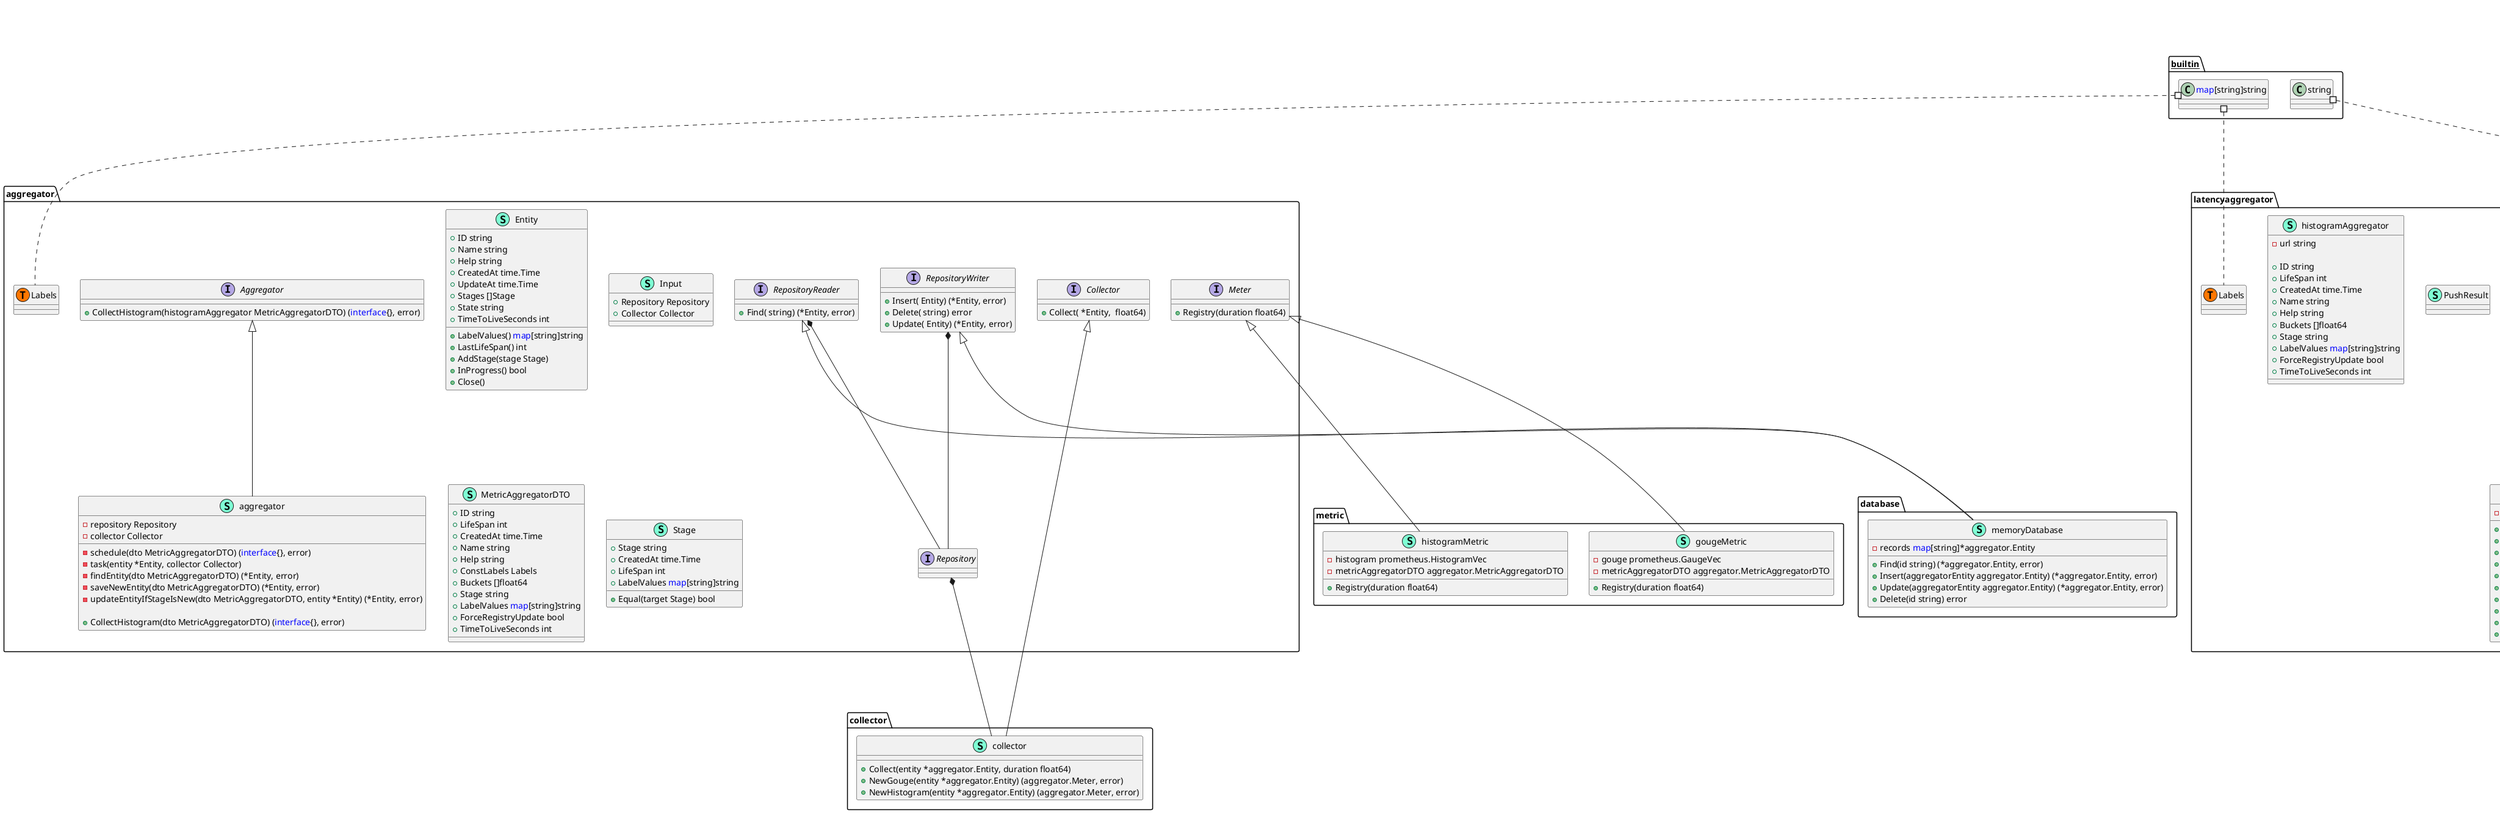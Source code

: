 @startuml
namespace aggregator {
    interface Aggregator  {
        + CollectHistogram(histogramAggregator MetricAggregatorDTO) (<font color=blue>interface</font>{}, error)

    }
    interface Collector  {
        + Collect( *Entity,  float64) 

    }
    class Entity << (S,Aquamarine) >> {
        + ID string
        + Name string
        + Help string
        + CreatedAt time.Time
        + UpdateAt time.Time
        + Stages []Stage
        + State string
        + TimeToLiveSeconds int

        + LabelValues() <font color=blue>map</font>[string]string
        + LastLifeSpan() int
        + AddStage(stage Stage) 
        + InProgress() bool
        + Close() 

    }
    class Input << (S,Aquamarine) >> {
        + Repository Repository
        + Collector Collector

    }
    interface Meter  {
        + Registry(duration float64) 

    }
    class MetricAggregatorDTO << (S,Aquamarine) >> {
        + ID string
        + LifeSpan int
        + CreatedAt time.Time
        + Name string
        + Help string
        + ConstLabels Labels
        + Buckets []float64
        + Stage string
        + LabelValues <font color=blue>map</font>[string]string
        + ForceRegistryUpdate bool
        + TimeToLiveSeconds int

    }
    interface Repository  {
    }
    interface RepositoryReader  {
        + Find( string) (*Entity, error)

    }
    interface RepositoryWriter  {
        + Insert( Entity) (*Entity, error)
        + Delete( string) error
        + Update( Entity) (*Entity, error)

    }
    class Stage << (S,Aquamarine) >> {
        + Stage string
        + CreatedAt time.Time
        + LifeSpan int
        + LabelValues <font color=blue>map</font>[string]string

        + Equal(target Stage) bool

    }
    class aggregator << (S,Aquamarine) >> {
        - repository Repository
        - collector Collector

        - schedule(dto MetricAggregatorDTO) (<font color=blue>interface</font>{}, error)
        - task(entity *Entity, collector Collector) 
        - findEntity(dto MetricAggregatorDTO) (*Entity, error)
        - saveNewEntity(dto MetricAggregatorDTO) (*Entity, error)
        - updateEntityIfStageIsNew(dto MetricAggregatorDTO, entity *Entity) (*Entity, error)

        + CollectHistogram(dto MetricAggregatorDTO) (<font color=blue>interface</font>{}, error)

    }
    class aggregator.Labels << (T, #FF7700) >>  {
    }
}
"aggregator.RepositoryReader" *-- "aggregator.Repository"
"aggregator.RepositoryWriter" *-- "aggregator.Repository"

"aggregator.Aggregator" <|-- "aggregator.aggregator"

namespace api {
    class Input << (S,Aquamarine) >> {
        + Logger logwrapper.LoggerWrapper
        + Aggregator aggregator.Aggregator

    }
}


namespace appcontext {
    interface Context  {
        + Done() 
        + SetLogger(logger logwrapper.LoggerWrapper) 
        + Logger() logwrapper.LoggerWrapper
        + Context() context.Context
        + TraceID() string
        + SpanID() string
        + WithValue(key <font color=blue>interface</font>{}, val <font color=blue>interface</font>{}) 
        + Value(key <font color=blue>interface</font>{}) <font color=blue>interface</font>{}
        + TTL() *int64

    }
    class appContext << (S,Aquamarine) >> {
        - logger logwrapper.LoggerWrapper
        - defaultBackgroundContext context.Context
        - ginContext *gin.Context

        + SetLogger(logger logwrapper.LoggerWrapper) 
        + Logger() logwrapper.LoggerWrapper
        + Context() context.Context
        + Done() 
        + TraceID() string
        + SpanID() string
        + WithValue(key <font color=blue>interface</font>{}, val <font color=blue>interface</font>{}) 
        + Value(key <font color=blue>interface</font>{}) <font color=blue>interface</font>{}
        + TTL() *int64

    }
    class appcontext.ContextKey << (T, #FF7700) >>  {
    }
    class mock << (S,Aquamarine) >> {
        - logger logwrapper.LoggerWrapper

        + SetLogger(logger logwrapper.LoggerWrapper) 
        + Logger() logwrapper.LoggerWrapper
        + Context() context.Context
        + TraceID() string
        + SpanID() string
        + Done() 
        + WithValue(key <font color=blue>interface</font>{}, val <font color=blue>interface</font>{}) 
        + Value(key <font color=blue>interface</font>{}) <font color=blue>interface</font>{}
        + TTL() *int64

    }
}

"appcontext.Context" <|-- "appcontext.appContext"
"appcontext.Context" <|-- "appcontext.mock"

namespace collector {
    class collector << (S,Aquamarine) >> {
        + Collect(entity *aggregator.Entity, duration float64) 
        + NewGouge(entity *aggregator.Entity) (aggregator.Meter, error)
        + NewHistogram(entity *aggregator.Entity) (aggregator.Meter, error)

    }
}
"aggregator.Repository" *-- "collector.collector"

"aggregator.Collector" <|-- "collector.collector"

namespace database {
    class memoryDatabase << (S,Aquamarine) >> {
        - records <font color=blue>map</font>[string]*aggregator.Entity

        + Find(id string) (*aggregator.Entity, error)
        + Insert(aggregatorEntity aggregator.Entity) (*aggregator.Entity, error)
        + Update(aggregatorEntity aggregator.Entity) (*aggregator.Entity, error)
        + Delete(id string) error

    }
}

"aggregator.RepositoryReader" <|-- "database.memoryDatabase"
"aggregator.RepositoryWriter" <|-- "database.memoryDatabase"

namespace environment {
    class Single << (S,Aquamarine) >> {
        + ENVIRONMENT string
        + APP_VERSION string
        + APP_PORT string
        + LOG_LEVEL string

        + Setup() 
        + IsDevelopment() bool

    }
}


namespace latencyaggregator {
    interface HistogramAggregator  {
        + Push() error
        + ID( string) HistogramAggregator
        + URL( string) HistogramAggregator
        + CreatedAt( time.Time) HistogramAggregator
        + LifeSpan( int) HistogramAggregator
        + Name( string) HistogramAggregator
        + Help( string) HistogramAggregator
        + LabelValues( <font color=blue>map</font>[string]string) HistogramAggregator
        + TimeToLiveSeconds( int) HistogramAggregator
        + Stage( string) HistogramAggregator

    }
    class PushResult << (S,Aquamarine) >> {
    }
    class histogramAggregator << (S,Aquamarine) >> {
        - url string

        + ID string
        + LifeSpan int
        + CreatedAt time.Time
        + Name string
        + Help string
        + Buckets []float64
        + Stage string
        + LabelValues <font color=blue>map</font>[string]string
        + ForceRegistryUpdate bool
        + TimeToLiveSeconds int

    }
    class histogramAggregatorBuilder << (S,Aquamarine) >> {
        - payload *histogramAggregator

        + URL(value string) HistogramAggregator
        + ID(value string) HistogramAggregator
        + LifeSpan(value int) HistogramAggregator
        + CreatedAt(value time.Time) HistogramAggregator
        + Name(value string) HistogramAggregator
        + Help(value string) HistogramAggregator
        + LabelValues(value <font color=blue>map</font>[string]string) HistogramAggregator
        + TimeToLiveSeconds(value int) HistogramAggregator
        + Stage(value string) HistogramAggregator
        + Push() error

    }
    class latencyaggregator.Labels << (T, #FF7700) >>  {
    }
}

"latencyaggregator.HistogramAggregator" <|-- "latencyaggregator.histogramAggregatorBuilder"

namespace logwrapper {
    interface Logger  {
        + Info(msg string, fields ...zap.Field) 
        + Error(msg string, fields ...zap.Field) 
        + Warn(msg string, fields ...zap.Field) 
        + Fatal(msg string, fields ...zap.Field) 
        + Debug(msg string, fields ...zap.Field) 

    }
    interface LoggerWrapper  {
        + SetTraceID(v string) LoggerWrapper
        + SetVersion(v string) LoggerWrapper
        + CreateSpan() LoggerWrapper
        + RemoveSpan() LoggerWrapper
        + TraceID() string
        + Version() string
        + Span() *Span

    }
    class Span << (S,Aquamarine) >> {
        - parent *Span

        + ID string

    }
    class Zap << (S,Aquamarine) >> {
        + Logger zap.Logger

        + Info(msg string, fields ...zap.Field) 
        + Warn(msg string, fields ...zap.Field) 
        + Error(msg string, fields ...zap.Field) 
        + Fatal(msg string, fields ...zap.Field) 
        + Debug(msg string, fields ...zap.Field) 

    }
    class logWrapper << (S,Aquamarine) >> {
        - logger Logger
        - traceID string
        - span *Span
        - version string

        - clone() LoggerWrapper
        - mergeField(fields ...zap.Field) []zap.Field

        + SetTraceID(v string) LoggerWrapper
        + TraceID() string
        + SetVersion(v string) LoggerWrapper
        + Version() string
        + Span() *Span
        + CreateSpan() LoggerWrapper
        + RemoveSpan() LoggerWrapper
        + Info(msg string, fields ...zap.Field) 
        + Warn(msg string, fields ...zap.Field) 
        + Error(msg string, fields ...zap.Field) 
        + Fatal(msg string, fields ...zap.Field) 
        + Debug(msg string, fields ...zap.Field) 

    }
    class mock << (S,Aquamarine) >> {
        + SetTraceID(v string) LoggerWrapper
        + TraceID() string
        + SetVersion(v string) LoggerWrapper
        + Version() string
        + CreateSpan() LoggerWrapper
        + RemoveSpan() LoggerWrapper
        + Span() *Span
        + Info(msg string, fields ...zap.Field) 
        + Warn(msg string, fields ...zap.Field) 
        + Error(msg string, fields ...zap.Field) 
        + Fatal(msg string, fields ...zap.Field) 
        + Debug(msg string, fields ...zap.Field) 

    }
}
"logwrapper.Logger" *-- "logwrapper.LoggerWrapper"

"logwrapper.Logger" <|-- "logwrapper.Zap"
"logwrapper.Logger" <|-- "logwrapper.logWrapper"
"logwrapper.LoggerWrapper" <|-- "logwrapper.logWrapper"
"logwrapper.Logger" <|-- "logwrapper.mock"
"logwrapper.LoggerWrapper" <|-- "logwrapper.mock"

namespace metric {
    class gougeMetric << (S,Aquamarine) >> {
        - gouge prometheus.GaugeVec
        - metricAggregatorDTO aggregator.MetricAggregatorDTO

        + Registry(duration float64) 

    }
    class histogramMetric << (S,Aquamarine) >> {
        - histogram prometheus.HistogramVec
        - metricAggregatorDTO aggregator.MetricAggregatorDTO

        + Registry(duration float64) 

    }
}

"aggregator.Meter" <|-- "metric.gougeMetric"
"aggregator.Meter" <|-- "metric.histogramMetric"

namespace prometheus {
    class GaugeVec << (S,Aquamarine) >> {
        + Observe( float64,  prometheus.Labels) 
        + Unregister() bool
        + AddWith(labels <font color=blue>map</font>[string]string, v float64) 

    }
    class Histogram << (S,Aquamarine) >> {
        + Observe(v float64) 

    }
    class HistogramVec << (S,Aquamarine) >> {
        + Start() HistogramVec
        + Finished(constLabels <font color=blue>map</font>[string]string) 
        + Success() 
        + Error(code string) 
        + With( prometheus.Labels) prometheus.Observer
        + Observe( float64,  prometheus.Labels) 
        + Unregister() bool
        + ObserveWith(labels <font color=blue>map</font>[string]string, v float64) 

    }
    interface PrometheusMetricBuilder  {
        + Namespace( string) PrometheusMetricBuilder
        + Name( string) PrometheusMetricBuilder
        + Help( string) PrometheusMetricBuilder
        + ConstLabels( <font color=blue>map</font>[string]string) PrometheusMetricBuilder
        + LabelNames( []string) PrometheusMetricBuilder
        + BuildHistogramVec() (HistogramVec, error)
        + BuildGougeVec() (GaugeVec, error)

    }
    class gougeVecObject << (S,Aquamarine) >> {
        - gouge *prometheus.GaugeVec

        + Unregister() bool
        + Observe(duration float64, labels prometheus.Labels) 

    }
    class histogramVecObject << (S,Aquamarine) >> {
        - histogram *prometheus.HistogramVec
        - startedAt time.Time

        + Unregister() bool
        + Start() HistogramVec
        + Finished(labels <font color=blue>map</font>[string]string) 
        + Observe(duration float64, labels prometheus.Labels) 
        + With(labels prometheus.Labels) prometheus.Observer
        + Success() 
        + Error(code string) 

    }
    class prometheusMetricBuilder << (S,Aquamarine) >> {
        - namespace string
        - name string
        - help string
        - constLabels <font color=blue>map</font>[string]string
        - labelNames []string
        - bukets []float64

        + Namespace(value string) PrometheusMetricBuilder
        + Name(value string) PrometheusMetricBuilder
        + Help(value string) PrometheusMetricBuilder
        + ConstLabels(value <font color=blue>map</font>[string]string) PrometheusMetricBuilder
        + LabelNames(value []string) PrometheusMetricBuilder
        + Bukets(value []float64) PrometheusMetricBuilder
        + BuildHistogram() (HistogramVec, error)
        + BuildGougeVec() (GaugeVec, error)
        + BuildHistogramVec() (HistogramVec, error)

    }
}
"prometheus.GaugeVec" *-- "prometheus.GaugeVec"
"prometheus.Histogram" *-- "prometheus.Histogram"
"prometheus.HistogramVec" *-- "prometheus.HistogramVec"

"prometheus.GaugeVec" <|-- "prometheus.GaugeVec"
"prometheus.HistogramVec" <|-- "prometheus.HistogramVec"
"prometheus.PrometheusMetricBuilder" <|-- "prometheus.prometheusMetricBuilder"

"__builtin__.<font color=blue>map</font>[string]string" #.. "aggregator.Labels"
"__builtin__.<font color=blue>map</font>[string]string" #.. "latencyaggregator.Labels"
"__builtin__.string" #.. "appcontext.ContextKey"
@enduml
